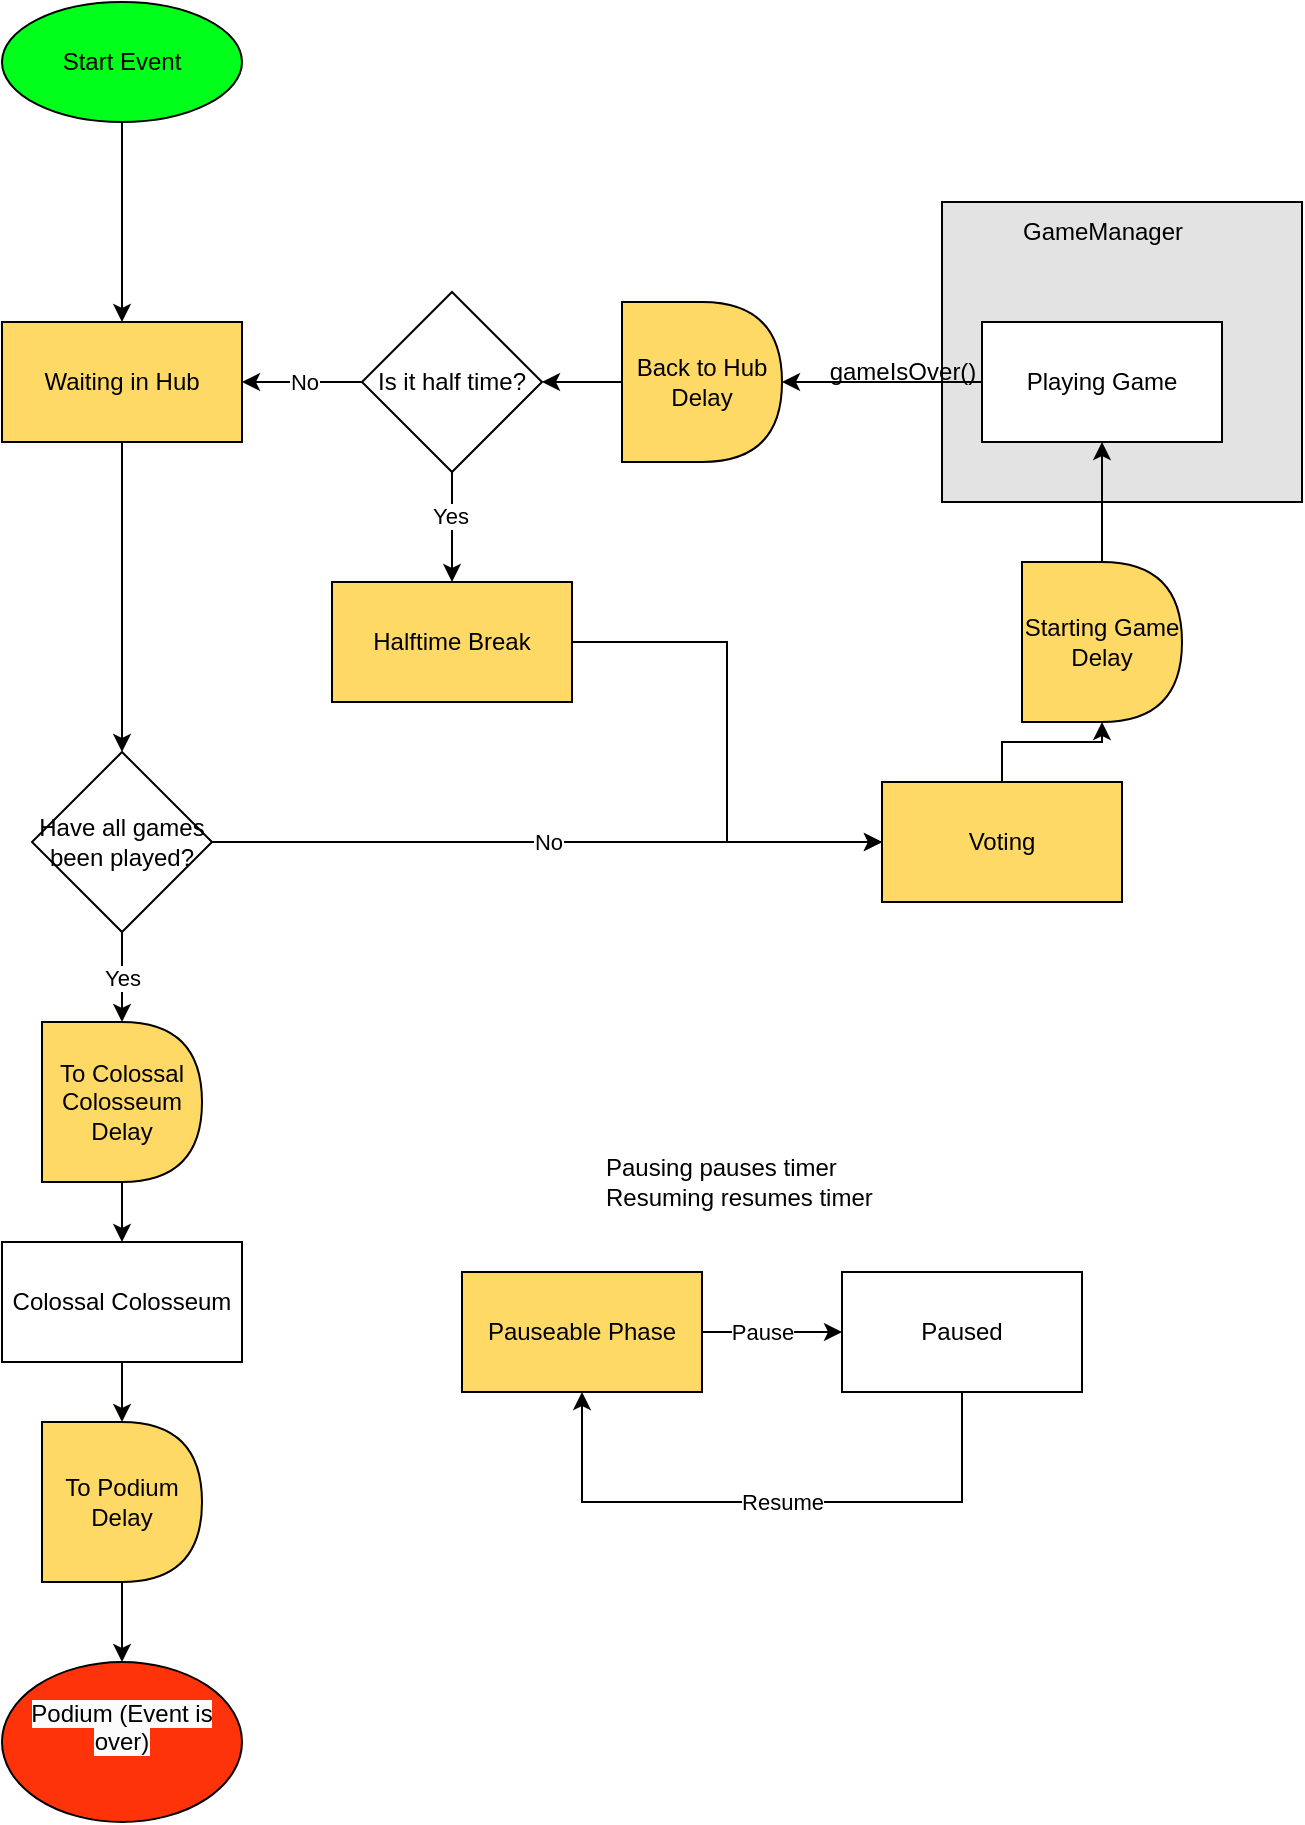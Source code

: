 <mxfile version="21.6.8" type="device">
  <diagram name="Page-1" id="7WiHhxoXJGtcANL5OguU">
    <mxGraphModel dx="1032" dy="1140" grid="1" gridSize="10" guides="1" tooltips="1" connect="1" arrows="1" fold="1" page="1" pageScale="1" pageWidth="850" pageHeight="1100" math="0" shadow="0">
      <root>
        <mxCell id="0" />
        <mxCell id="1" parent="0" />
        <mxCell id="wWqV1zoRYtFsyTrLubD2-72" value="" style="group" parent="1" vertex="1" connectable="0">
          <mxGeometry x="980" y="380" width="180" height="150" as="geometry" />
        </mxCell>
        <mxCell id="wWqV1zoRYtFsyTrLubD2-70" value="" style="rounded=0;whiteSpace=wrap;html=1;fillColor=#E3E3E3;" parent="wWqV1zoRYtFsyTrLubD2-72" vertex="1">
          <mxGeometry x="10" width="180" height="150" as="geometry" />
        </mxCell>
        <mxCell id="wWqV1zoRYtFsyTrLubD2-71" value="GameManager" style="text;html=1;align=center;verticalAlign=middle;resizable=0;points=[];autosize=1;strokeColor=none;fillColor=none;" parent="wWqV1zoRYtFsyTrLubD2-72" vertex="1">
          <mxGeometry x="40" width="100" height="30" as="geometry" />
        </mxCell>
        <mxCell id="wWqV1zoRYtFsyTrLubD2-16" value="Playing Game" style="whiteSpace=wrap;html=1;rounded=0;" parent="wWqV1zoRYtFsyTrLubD2-72" vertex="1">
          <mxGeometry x="30" y="60" width="120" height="60" as="geometry" />
        </mxCell>
        <mxCell id="wWqV1zoRYtFsyTrLubD2-7" value="" style="edgeStyle=orthogonalEdgeStyle;rounded=0;orthogonalLoop=1;jettySize=auto;html=1;" parent="1" source="wWqV1zoRYtFsyTrLubD2-1" target="wWqV1zoRYtFsyTrLubD2-6" edge="1">
          <mxGeometry relative="1" as="geometry" />
        </mxCell>
        <mxCell id="wWqV1zoRYtFsyTrLubD2-1" value="Start Event" style="ellipse;whiteSpace=wrap;html=1;fillColor=#00FF1A;" parent="1" vertex="1">
          <mxGeometry x="520" y="280" width="120" height="60" as="geometry" />
        </mxCell>
        <mxCell id="wWqV1zoRYtFsyTrLubD2-59" style="edgeStyle=orthogonalEdgeStyle;rounded=0;orthogonalLoop=1;jettySize=auto;html=1;" parent="1" source="wWqV1zoRYtFsyTrLubD2-6" target="wWqV1zoRYtFsyTrLubD2-22" edge="1">
          <mxGeometry relative="1" as="geometry" />
        </mxCell>
        <mxCell id="wWqV1zoRYtFsyTrLubD2-6" value="Waiting in Hub" style="rounded=0;whiteSpace=wrap;html=1;fillColor=#FFD966;" parent="1" vertex="1">
          <mxGeometry x="520" y="440" width="120" height="60" as="geometry" />
        </mxCell>
        <mxCell id="wWqV1zoRYtFsyTrLubD2-15" value="" style="edgeStyle=orthogonalEdgeStyle;rounded=0;orthogonalLoop=1;jettySize=auto;html=1;" parent="1" source="wWqV1zoRYtFsyTrLubD2-12" target="wWqV1zoRYtFsyTrLubD2-14" edge="1">
          <mxGeometry relative="1" as="geometry" />
        </mxCell>
        <mxCell id="wWqV1zoRYtFsyTrLubD2-12" value="Voting" style="whiteSpace=wrap;html=1;rounded=0;fillColor=#FFD966;" parent="1" vertex="1">
          <mxGeometry x="960" y="670" width="120" height="60" as="geometry" />
        </mxCell>
        <mxCell id="wWqV1zoRYtFsyTrLubD2-33" style="edgeStyle=orthogonalEdgeStyle;rounded=0;orthogonalLoop=1;jettySize=auto;html=1;entryX=0.5;entryY=1;entryDx=0;entryDy=0;" parent="1" source="wWqV1zoRYtFsyTrLubD2-14" target="wWqV1zoRYtFsyTrLubD2-16" edge="1">
          <mxGeometry relative="1" as="geometry" />
        </mxCell>
        <mxCell id="wWqV1zoRYtFsyTrLubD2-14" value="Starting Game Delay" style="shape=delay;whiteSpace=wrap;html=1;rounded=0;fillColor=#FFD966;" parent="1" vertex="1">
          <mxGeometry x="1030" y="560" width="80" height="80" as="geometry" />
        </mxCell>
        <mxCell id="wWqV1zoRYtFsyTrLubD2-34" style="edgeStyle=orthogonalEdgeStyle;rounded=0;orthogonalLoop=1;jettySize=auto;html=1;entryX=1;entryY=0.5;entryDx=0;entryDy=0;" parent="1" source="wWqV1zoRYtFsyTrLubD2-16" target="wWqV1zoRYtFsyTrLubD2-30" edge="1">
          <mxGeometry relative="1" as="geometry" />
        </mxCell>
        <mxCell id="wWqV1zoRYtFsyTrLubD2-80" style="edgeStyle=orthogonalEdgeStyle;rounded=0;orthogonalLoop=1;jettySize=auto;html=1;" parent="1" source="wWqV1zoRYtFsyTrLubD2-19" target="wWqV1zoRYtFsyTrLubD2-79" edge="1">
          <mxGeometry relative="1" as="geometry" />
        </mxCell>
        <mxCell id="wWqV1zoRYtFsyTrLubD2-19" value="Colossal Colosseum" style="whiteSpace=wrap;html=1;rounded=0;" parent="1" vertex="1">
          <mxGeometry x="520" y="900" width="120" height="60" as="geometry" />
        </mxCell>
        <mxCell id="wWqV1zoRYtFsyTrLubD2-24" value="No" style="edgeStyle=orthogonalEdgeStyle;rounded=0;orthogonalLoop=1;jettySize=auto;html=1;entryX=0;entryY=0.5;entryDx=0;entryDy=0;" parent="1" source="wWqV1zoRYtFsyTrLubD2-22" target="wWqV1zoRYtFsyTrLubD2-12" edge="1">
          <mxGeometry relative="1" as="geometry" />
        </mxCell>
        <mxCell id="wWqV1zoRYtFsyTrLubD2-27" value="Yes" style="edgeStyle=orthogonalEdgeStyle;rounded=0;orthogonalLoop=1;jettySize=auto;html=1;entryX=0.5;entryY=0;entryDx=0;entryDy=0;" parent="1" source="wWqV1zoRYtFsyTrLubD2-22" target="wWqV1zoRYtFsyTrLubD2-77" edge="1">
          <mxGeometry relative="1" as="geometry">
            <mxPoint x="580" y="860" as="targetPoint" />
          </mxGeometry>
        </mxCell>
        <mxCell id="wWqV1zoRYtFsyTrLubD2-22" value="Have all games been played?" style="rhombus;whiteSpace=wrap;html=1;rounded=0;" parent="1" vertex="1">
          <mxGeometry x="535" y="655" width="90" height="90" as="geometry" />
        </mxCell>
        <mxCell id="wWqV1zoRYtFsyTrLubD2-64" style="edgeStyle=orthogonalEdgeStyle;rounded=0;orthogonalLoop=1;jettySize=auto;html=1;entryX=1;entryY=0.5;entryDx=0;entryDy=0;" parent="1" source="wWqV1zoRYtFsyTrLubD2-30" target="wWqV1zoRYtFsyTrLubD2-63" edge="1">
          <mxGeometry relative="1" as="geometry" />
        </mxCell>
        <mxCell id="wWqV1zoRYtFsyTrLubD2-30" value="Back to Hub&lt;br&gt;Delay" style="shape=delay;whiteSpace=wrap;html=1;rounded=0;fillColor=#FFD966;" parent="1" vertex="1">
          <mxGeometry x="830" y="430" width="80" height="80" as="geometry" />
        </mxCell>
        <mxCell id="wWqV1zoRYtFsyTrLubD2-38" value="&#xa;&lt;span style=&quot;color: rgb(0, 0, 0); font-family: Helvetica; font-size: 12px; font-style: normal; font-variant-ligatures: normal; font-variant-caps: normal; font-weight: 400; letter-spacing: normal; orphans: 2; text-align: center; text-indent: 0px; text-transform: none; widows: 2; word-spacing: 0px; -webkit-text-stroke-width: 0px; background-color: rgb(251, 251, 251); text-decoration-thickness: initial; text-decoration-style: initial; text-decoration-color: initial; float: none; display: inline !important;&quot;&gt;Podium (Event is over)&lt;/span&gt;&#xa;&#xa;" style="ellipse;perimeter=hexagonPerimeter2;whiteSpace=wrap;html=1;fixedSize=1;fillColor=#FF330A;" parent="1" vertex="1">
          <mxGeometry x="520" y="1110" width="120" height="80" as="geometry" />
        </mxCell>
        <mxCell id="wWqV1zoRYtFsyTrLubD2-43" value="" style="edgeStyle=orthogonalEdgeStyle;rounded=0;orthogonalLoop=1;jettySize=auto;html=1;" parent="1" source="wWqV1zoRYtFsyTrLubD2-40" target="wWqV1zoRYtFsyTrLubD2-42" edge="1">
          <mxGeometry relative="1" as="geometry" />
        </mxCell>
        <mxCell id="wWqV1zoRYtFsyTrLubD2-74" value="Pause" style="edgeLabel;html=1;align=center;verticalAlign=middle;resizable=0;points=[];" parent="wWqV1zoRYtFsyTrLubD2-43" vertex="1" connectable="0">
          <mxGeometry x="0.25" y="-1" relative="1" as="geometry">
            <mxPoint x="-14" y="-1" as="offset" />
          </mxGeometry>
        </mxCell>
        <mxCell id="wWqV1zoRYtFsyTrLubD2-40" value="Pauseable Phase" style="rounded=0;whiteSpace=wrap;html=1;fillColor=#FFD966;" parent="1" vertex="1">
          <mxGeometry x="750" y="915" width="120" height="60" as="geometry" />
        </mxCell>
        <mxCell id="wWqV1zoRYtFsyTrLubD2-45" value="" style="edgeStyle=orthogonalEdgeStyle;rounded=0;orthogonalLoop=1;jettySize=auto;html=1;entryX=0.5;entryY=1;entryDx=0;entryDy=0;" parent="1" source="wWqV1zoRYtFsyTrLubD2-42" target="wWqV1zoRYtFsyTrLubD2-40" edge="1">
          <mxGeometry relative="1" as="geometry">
            <mxPoint x="860" y="1010" as="targetPoint" />
            <Array as="points">
              <mxPoint x="1000" y="1030" />
              <mxPoint x="810" y="1030" />
            </Array>
          </mxGeometry>
        </mxCell>
        <mxCell id="wWqV1zoRYtFsyTrLubD2-73" value="Resume" style="edgeLabel;html=1;align=center;verticalAlign=middle;resizable=0;points=[];" parent="wWqV1zoRYtFsyTrLubD2-45" vertex="1" connectable="0">
          <mxGeometry x="0.133" y="5" relative="1" as="geometry">
            <mxPoint x="25" y="-5" as="offset" />
          </mxGeometry>
        </mxCell>
        <mxCell id="wWqV1zoRYtFsyTrLubD2-42" value="Paused" style="whiteSpace=wrap;html=1;rounded=0;" parent="1" vertex="1">
          <mxGeometry x="940" y="915" width="120" height="60" as="geometry" />
        </mxCell>
        <mxCell id="wWqV1zoRYtFsyTrLubD2-60" value="Pausing pauses timer&lt;br&gt;Resuming resumes timer" style="text;html=1;align=left;verticalAlign=middle;resizable=0;points=[];autosize=1;strokeColor=none;fillColor=none;" parent="1" vertex="1">
          <mxGeometry x="820" y="850" width="160" height="40" as="geometry" />
        </mxCell>
        <mxCell id="wWqV1zoRYtFsyTrLubD2-69" style="edgeStyle=orthogonalEdgeStyle;rounded=0;orthogonalLoop=1;jettySize=auto;html=1;entryX=0;entryY=0.5;entryDx=0;entryDy=0;" parent="1" source="wWqV1zoRYtFsyTrLubD2-62" target="wWqV1zoRYtFsyTrLubD2-12" edge="1">
          <mxGeometry relative="1" as="geometry" />
        </mxCell>
        <mxCell id="wWqV1zoRYtFsyTrLubD2-62" value="Halftime Break" style="rounded=0;whiteSpace=wrap;html=1;fillColor=#FFD966;" parent="1" vertex="1">
          <mxGeometry x="685" y="570" width="120" height="60" as="geometry" />
        </mxCell>
        <mxCell id="wWqV1zoRYtFsyTrLubD2-65" style="edgeStyle=orthogonalEdgeStyle;rounded=0;orthogonalLoop=1;jettySize=auto;html=1;entryX=1;entryY=0.5;entryDx=0;entryDy=0;" parent="1" source="wWqV1zoRYtFsyTrLubD2-63" target="wWqV1zoRYtFsyTrLubD2-6" edge="1">
          <mxGeometry relative="1" as="geometry" />
        </mxCell>
        <mxCell id="wWqV1zoRYtFsyTrLubD2-67" value="No" style="edgeLabel;html=1;align=center;verticalAlign=middle;resizable=0;points=[];" parent="wWqV1zoRYtFsyTrLubD2-65" vertex="1" connectable="0">
          <mxGeometry x="0.224" y="1" relative="1" as="geometry">
            <mxPoint x="7" y="-1" as="offset" />
          </mxGeometry>
        </mxCell>
        <mxCell id="wWqV1zoRYtFsyTrLubD2-66" style="edgeStyle=orthogonalEdgeStyle;rounded=0;orthogonalLoop=1;jettySize=auto;html=1;entryX=0.5;entryY=0;entryDx=0;entryDy=0;" parent="1" source="wWqV1zoRYtFsyTrLubD2-63" target="wWqV1zoRYtFsyTrLubD2-62" edge="1">
          <mxGeometry relative="1" as="geometry" />
        </mxCell>
        <mxCell id="wWqV1zoRYtFsyTrLubD2-68" value="Yes" style="edgeLabel;html=1;align=center;verticalAlign=middle;resizable=0;points=[];" parent="wWqV1zoRYtFsyTrLubD2-66" vertex="1" connectable="0">
          <mxGeometry x="-0.217" y="-1" relative="1" as="geometry">
            <mxPoint as="offset" />
          </mxGeometry>
        </mxCell>
        <mxCell id="wWqV1zoRYtFsyTrLubD2-63" value="Is it half time?" style="rhombus;whiteSpace=wrap;html=1;rounded=0;" parent="1" vertex="1">
          <mxGeometry x="700" y="425" width="90" height="90" as="geometry" />
        </mxCell>
        <mxCell id="wWqV1zoRYtFsyTrLubD2-76" value="gameIsOver()" style="text;html=1;align=center;verticalAlign=middle;resizable=0;points=[];autosize=1;strokeColor=none;fillColor=none;" parent="1" vertex="1">
          <mxGeometry x="920" y="450" width="100" height="30" as="geometry" />
        </mxCell>
        <mxCell id="wWqV1zoRYtFsyTrLubD2-78" style="edgeStyle=orthogonalEdgeStyle;rounded=0;orthogonalLoop=1;jettySize=auto;html=1;" parent="1" source="wWqV1zoRYtFsyTrLubD2-77" target="wWqV1zoRYtFsyTrLubD2-19" edge="1">
          <mxGeometry relative="1" as="geometry" />
        </mxCell>
        <mxCell id="wWqV1zoRYtFsyTrLubD2-77" value="To Colossal Colosseum&lt;br&gt;Delay" style="shape=delay;whiteSpace=wrap;html=1;rounded=0;fillColor=#FFD966;" parent="1" vertex="1">
          <mxGeometry x="540" y="790" width="80" height="80" as="geometry" />
        </mxCell>
        <mxCell id="wWqV1zoRYtFsyTrLubD2-81" style="edgeStyle=orthogonalEdgeStyle;rounded=0;orthogonalLoop=1;jettySize=auto;html=1;" parent="1" source="wWqV1zoRYtFsyTrLubD2-79" target="wWqV1zoRYtFsyTrLubD2-38" edge="1">
          <mxGeometry relative="1" as="geometry" />
        </mxCell>
        <mxCell id="wWqV1zoRYtFsyTrLubD2-79" value="To Podium&lt;br&gt;Delay" style="shape=delay;whiteSpace=wrap;html=1;rounded=0;fillColor=#FFD966;" parent="1" vertex="1">
          <mxGeometry x="540" y="990" width="80" height="80" as="geometry" />
        </mxCell>
      </root>
    </mxGraphModel>
  </diagram>
</mxfile>
